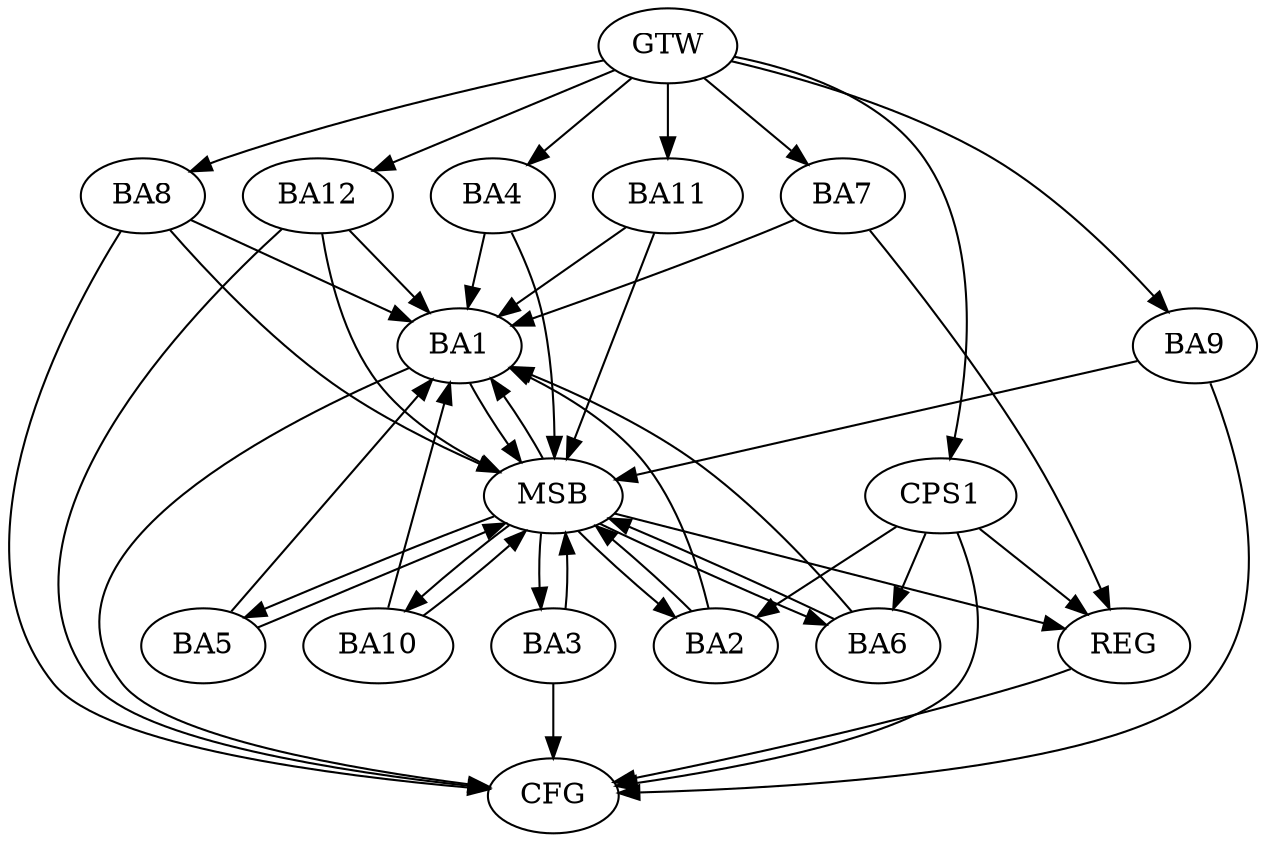 strict digraph G {
  BA1 [ label="BA1" ];
  BA2 [ label="BA2" ];
  BA3 [ label="BA3" ];
  BA4 [ label="BA4" ];
  BA5 [ label="BA5" ];
  BA6 [ label="BA6" ];
  BA7 [ label="BA7" ];
  BA8 [ label="BA8" ];
  BA9 [ label="BA9" ];
  BA10 [ label="BA10" ];
  BA11 [ label="BA11" ];
  BA12 [ label="BA12" ];
  CPS1 [ label="CPS1" ];
  GTW [ label="GTW" ];
  REG [ label="REG" ];
  MSB [ label="MSB" ];
  CFG [ label="CFG" ];
  BA7 -> BA1;
  CPS1 -> BA6;
  CPS1 -> BA2;
  GTW -> BA4;
  GTW -> BA7;
  GTW -> BA8;
  GTW -> BA9;
  GTW -> BA11;
  GTW -> BA12;
  GTW -> CPS1;
  BA7 -> REG;
  CPS1 -> REG;
  BA1 -> MSB;
  MSB -> BA2;
  MSB -> REG;
  BA2 -> MSB;
  MSB -> BA1;
  BA3 -> MSB;
  BA4 -> MSB;
  MSB -> BA3;
  BA5 -> MSB;
  BA6 -> MSB;
  BA8 -> MSB;
  BA9 -> MSB;
  BA10 -> MSB;
  MSB -> BA6;
  BA11 -> MSB;
  MSB -> BA10;
  BA12 -> MSB;
  MSB -> BA5;
  BA12 -> CFG;
  BA3 -> CFG;
  CPS1 -> CFG;
  BA8 -> CFG;
  BA9 -> CFG;
  BA1 -> CFG;
  REG -> CFG;
  BA5 -> BA1;
  BA10 -> BA1;
  BA6 -> BA1;
  BA8 -> BA1;
  BA12 -> BA1;
  BA2 -> BA1;
  BA11 -> BA1;
  BA4 -> BA1;
}
